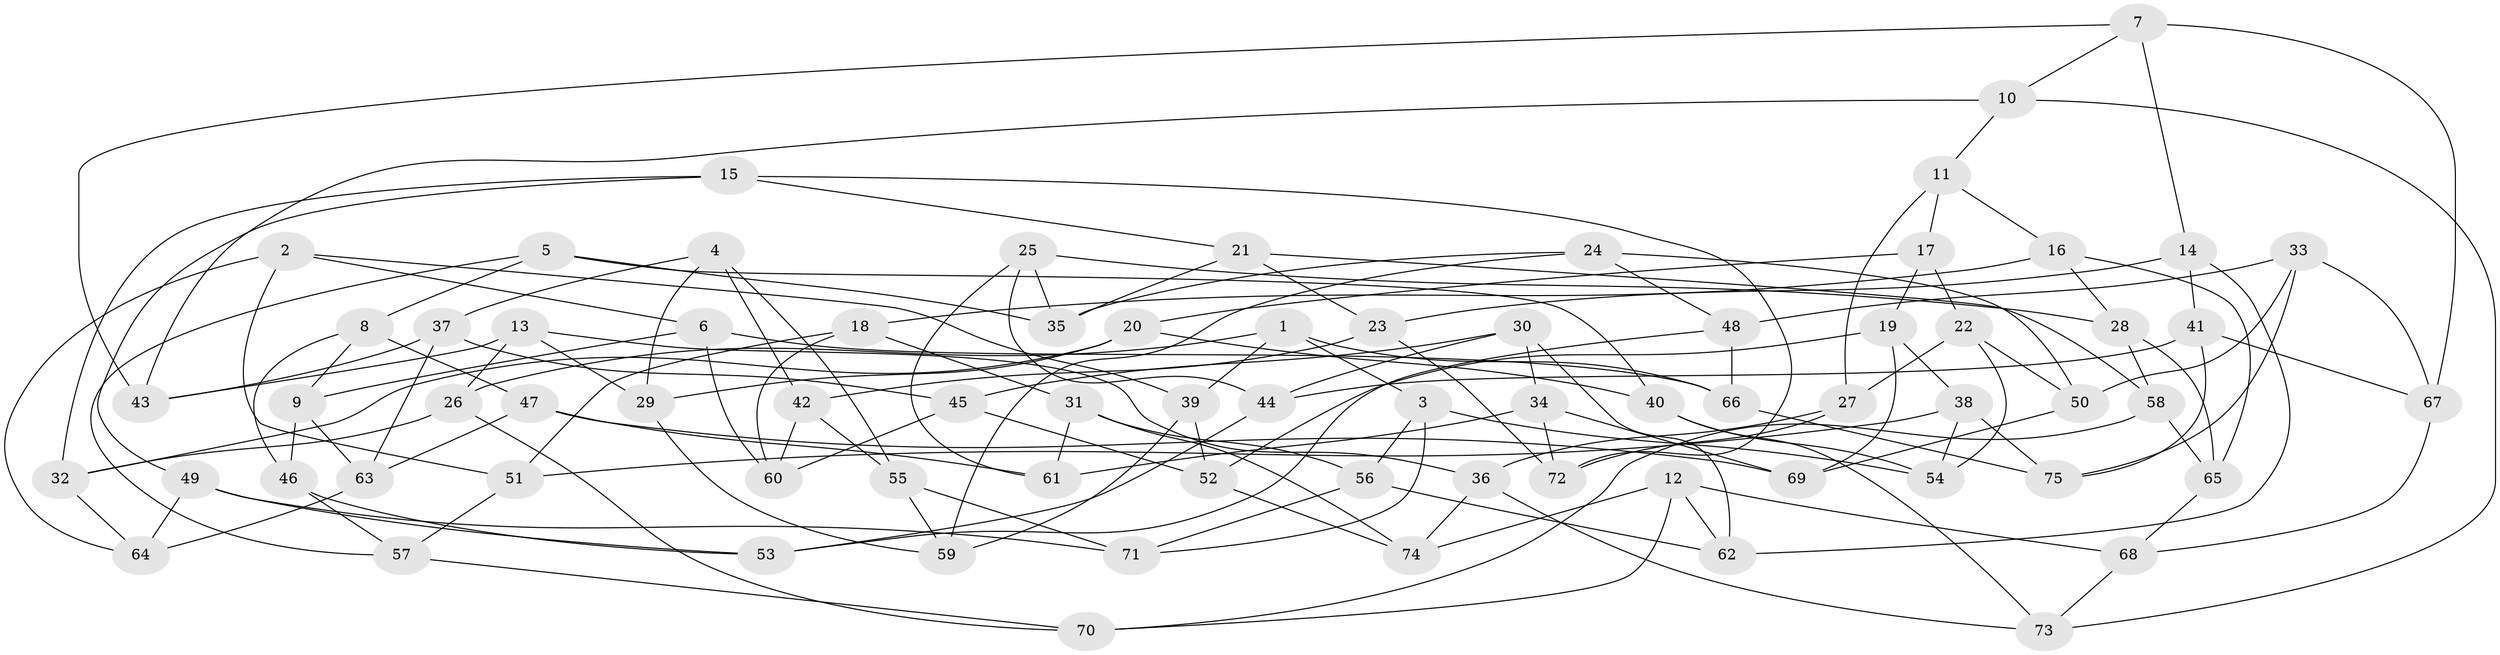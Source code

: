 // coarse degree distribution, {7: 0.10810810810810811, 9: 0.05405405405405406, 8: 0.10810810810810811, 6: 0.1891891891891892, 3: 0.08108108108108109, 5: 0.08108108108108109, 4: 0.3783783783783784}
// Generated by graph-tools (version 1.1) at 2025/20/03/04/25 18:20:57]
// undirected, 75 vertices, 150 edges
graph export_dot {
graph [start="1"]
  node [color=gray90,style=filled];
  1;
  2;
  3;
  4;
  5;
  6;
  7;
  8;
  9;
  10;
  11;
  12;
  13;
  14;
  15;
  16;
  17;
  18;
  19;
  20;
  21;
  22;
  23;
  24;
  25;
  26;
  27;
  28;
  29;
  30;
  31;
  32;
  33;
  34;
  35;
  36;
  37;
  38;
  39;
  40;
  41;
  42;
  43;
  44;
  45;
  46;
  47;
  48;
  49;
  50;
  51;
  52;
  53;
  54;
  55;
  56;
  57;
  58;
  59;
  60;
  61;
  62;
  63;
  64;
  65;
  66;
  67;
  68;
  69;
  70;
  71;
  72;
  73;
  74;
  75;
  1 -- 3;
  1 -- 39;
  1 -- 66;
  1 -- 26;
  2 -- 6;
  2 -- 64;
  2 -- 51;
  2 -- 39;
  3 -- 56;
  3 -- 54;
  3 -- 71;
  4 -- 55;
  4 -- 29;
  4 -- 42;
  4 -- 37;
  5 -- 40;
  5 -- 35;
  5 -- 8;
  5 -- 57;
  6 -- 60;
  6 -- 9;
  6 -- 66;
  7 -- 43;
  7 -- 10;
  7 -- 14;
  7 -- 67;
  8 -- 47;
  8 -- 9;
  8 -- 46;
  9 -- 46;
  9 -- 63;
  10 -- 43;
  10 -- 73;
  10 -- 11;
  11 -- 17;
  11 -- 16;
  11 -- 27;
  12 -- 68;
  12 -- 74;
  12 -- 62;
  12 -- 70;
  13 -- 29;
  13 -- 26;
  13 -- 36;
  13 -- 43;
  14 -- 41;
  14 -- 23;
  14 -- 62;
  15 -- 21;
  15 -- 72;
  15 -- 49;
  15 -- 32;
  16 -- 28;
  16 -- 65;
  16 -- 18;
  17 -- 19;
  17 -- 22;
  17 -- 20;
  18 -- 31;
  18 -- 60;
  18 -- 51;
  19 -- 38;
  19 -- 69;
  19 -- 52;
  20 -- 29;
  20 -- 40;
  20 -- 32;
  21 -- 35;
  21 -- 58;
  21 -- 23;
  22 -- 50;
  22 -- 54;
  22 -- 27;
  23 -- 42;
  23 -- 72;
  24 -- 35;
  24 -- 59;
  24 -- 50;
  24 -- 48;
  25 -- 61;
  25 -- 28;
  25 -- 44;
  25 -- 35;
  26 -- 70;
  26 -- 32;
  27 -- 36;
  27 -- 72;
  28 -- 58;
  28 -- 65;
  29 -- 59;
  30 -- 45;
  30 -- 44;
  30 -- 62;
  30 -- 34;
  31 -- 74;
  31 -- 61;
  31 -- 56;
  32 -- 64;
  33 -- 75;
  33 -- 67;
  33 -- 50;
  33 -- 48;
  34 -- 61;
  34 -- 72;
  34 -- 69;
  36 -- 74;
  36 -- 73;
  37 -- 43;
  37 -- 63;
  37 -- 45;
  38 -- 75;
  38 -- 54;
  38 -- 51;
  39 -- 59;
  39 -- 52;
  40 -- 54;
  40 -- 73;
  41 -- 44;
  41 -- 75;
  41 -- 67;
  42 -- 60;
  42 -- 55;
  44 -- 53;
  45 -- 52;
  45 -- 60;
  46 -- 53;
  46 -- 57;
  47 -- 69;
  47 -- 63;
  47 -- 61;
  48 -- 53;
  48 -- 66;
  49 -- 64;
  49 -- 71;
  49 -- 53;
  50 -- 69;
  51 -- 57;
  52 -- 74;
  55 -- 59;
  55 -- 71;
  56 -- 62;
  56 -- 71;
  57 -- 70;
  58 -- 65;
  58 -- 70;
  63 -- 64;
  65 -- 68;
  66 -- 75;
  67 -- 68;
  68 -- 73;
}
